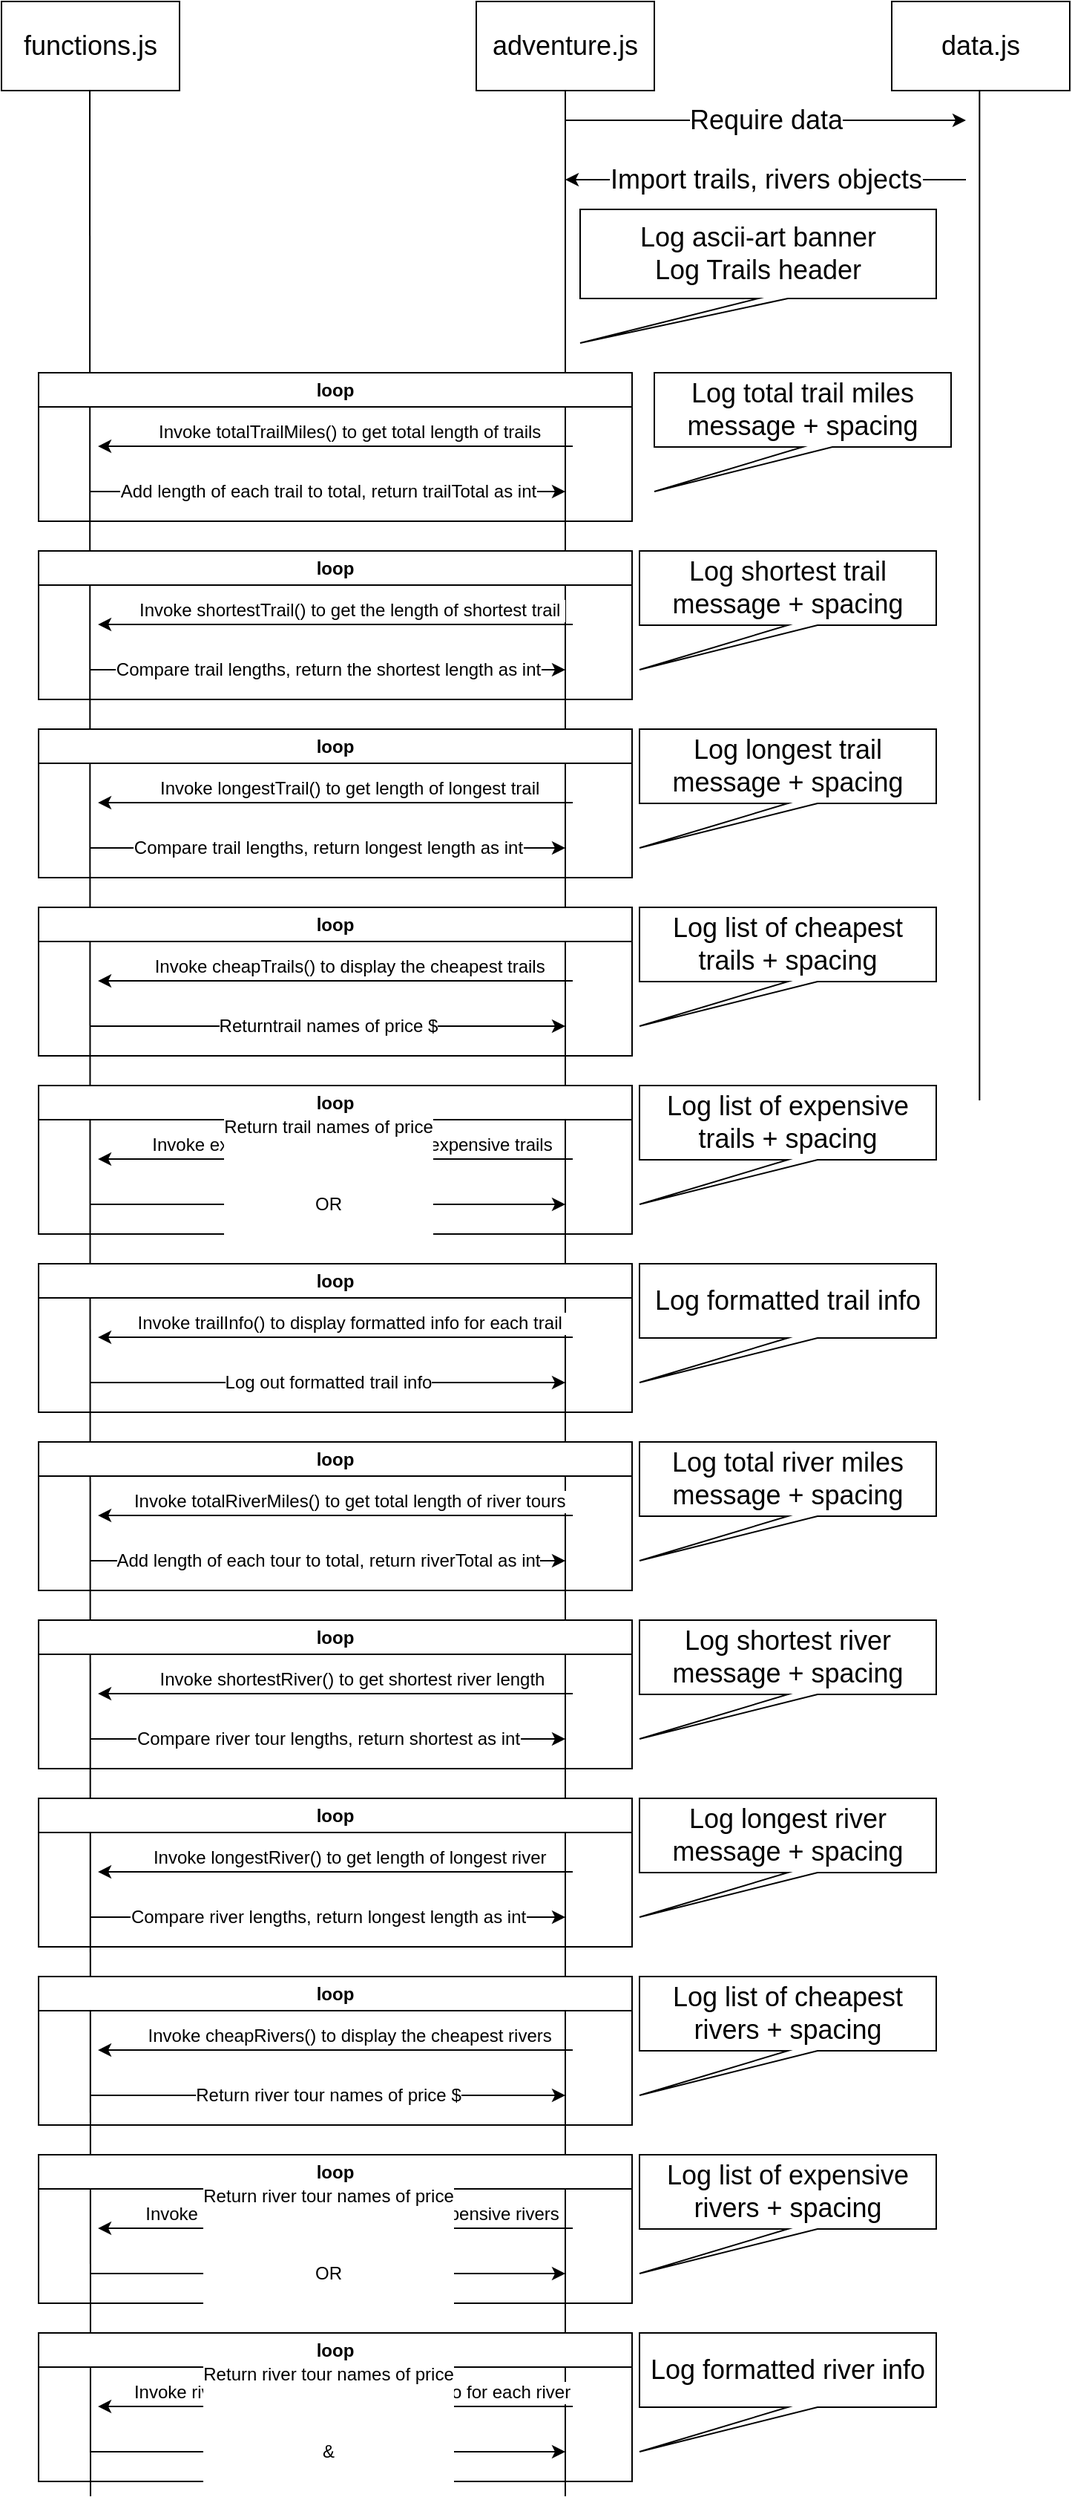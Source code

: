 <mxfile>
    <diagram id="e_EMFUCc4WVAG9ll1iUo" name="Page-1">
        <mxGraphModel dx="339" dy="682" grid="1" gridSize="10" guides="1" tooltips="1" connect="1" arrows="1" fold="1" page="1" pageScale="1" pageWidth="850" pageHeight="2200" math="0" shadow="0">
            <root>
                <mxCell id="0"/>
                <mxCell id="1" parent="0"/>
                <mxCell id="2" value="&lt;font style=&quot;font-size: 18px;&quot;&gt;functions.js&lt;/font&gt;" style="font-size=24;rounded=0;whiteSpace=wrap;html=1;" vertex="1" parent="1">
                    <mxGeometry y="40" width="120" height="60" as="geometry"/>
                </mxCell>
                <mxCell id="4" value="&lt;font style=&quot;font-size: 18px;&quot;&gt;adventure.js&lt;/font&gt;" style="rounded=0;whiteSpace=wrap;html=1;" vertex="1" parent="1">
                    <mxGeometry x="320" y="40" width="120" height="60" as="geometry"/>
                </mxCell>
                <mxCell id="ShV8n1ksoIs3ZVw6RkP9-4" value="&lt;font style=&quot;font-size: 18px;&quot;&gt;data.js&lt;/font&gt;" style="rounded=0;whiteSpace=wrap;html=1;" vertex="1" parent="1">
                    <mxGeometry x="600" y="40" width="120" height="60" as="geometry"/>
                </mxCell>
                <mxCell id="ShV8n1ksoIs3ZVw6RkP9-5" value="" style="endArrow=none;html=1;fontSize=18;entryX=0.5;entryY=1;entryDx=0;entryDy=0;" edge="1" parent="1" target="4">
                    <mxGeometry width="50" height="50" relative="1" as="geometry">
                        <mxPoint x="380" y="1720" as="sourcePoint"/>
                        <mxPoint x="450" y="400" as="targetPoint"/>
                    </mxGeometry>
                </mxCell>
                <mxCell id="ShV8n1ksoIs3ZVw6RkP9-6" value="" style="endArrow=none;html=1;fontSize=18;entryX=0.5;entryY=1;entryDx=0;entryDy=0;" edge="1" parent="1">
                    <mxGeometry width="50" height="50" relative="1" as="geometry">
                        <mxPoint x="60" y="1720" as="sourcePoint"/>
                        <mxPoint x="59.52" y="100" as="targetPoint"/>
                    </mxGeometry>
                </mxCell>
                <mxCell id="ShV8n1ksoIs3ZVw6RkP9-7" value="" style="endArrow=none;html=1;fontSize=18;entryX=0.5;entryY=1;entryDx=0;entryDy=0;" edge="1" parent="1">
                    <mxGeometry width="50" height="50" relative="1" as="geometry">
                        <mxPoint x="659.17" y="780" as="sourcePoint"/>
                        <mxPoint x="659.17" y="100" as="targetPoint"/>
                    </mxGeometry>
                </mxCell>
                <mxCell id="ShV8n1ksoIs3ZVw6RkP9-8" value="Require data" style="endArrow=classic;html=1;fontSize=18;" edge="1" parent="1">
                    <mxGeometry width="50" height="50" relative="1" as="geometry">
                        <mxPoint x="380" y="120" as="sourcePoint"/>
                        <mxPoint x="650" y="120" as="targetPoint"/>
                    </mxGeometry>
                </mxCell>
                <mxCell id="ShV8n1ksoIs3ZVw6RkP9-9" value="Import trails, rivers objects" style="endArrow=classic;html=1;fontSize=18;" edge="1" parent="1">
                    <mxGeometry width="50" height="50" relative="1" as="geometry">
                        <mxPoint x="650" y="160" as="sourcePoint"/>
                        <mxPoint x="380" y="160" as="targetPoint"/>
                    </mxGeometry>
                </mxCell>
                <mxCell id="ShV8n1ksoIs3ZVw6RkP9-10" value="Log ascii-art banner&lt;br&gt;Log Trails header" style="shape=callout;whiteSpace=wrap;html=1;perimeter=calloutPerimeter;fontSize=18;position2=0;" vertex="1" parent="1">
                    <mxGeometry x="390" y="180" width="240" height="90" as="geometry"/>
                </mxCell>
                <mxCell id="ShV8n1ksoIs3ZVw6RkP9-15" value="loop" style="swimlane;whiteSpace=wrap;html=1;fontSize=12;" vertex="1" parent="1">
                    <mxGeometry x="25" y="290" width="400" height="100" as="geometry"/>
                </mxCell>
                <mxCell id="ShV8n1ksoIs3ZVw6RkP9-11" value="" style="endArrow=classic;html=1;fontSize=18;startArrow=none;" edge="1" parent="ShV8n1ksoIs3ZVw6RkP9-15">
                    <mxGeometry width="50" height="50" relative="1" as="geometry">
                        <mxPoint x="360" y="49.52" as="sourcePoint"/>
                        <mxPoint x="40" y="49.52" as="targetPoint"/>
                        <Array as="points">
                            <mxPoint x="270" y="49.52"/>
                        </Array>
                    </mxGeometry>
                </mxCell>
                <mxCell id="ShV8n1ksoIs3ZVw6RkP9-12" value="Invoke totalTrailMiles() to get total length of trails&amp;nbsp;" style="edgeLabel;html=1;align=center;verticalAlign=middle;resizable=0;points=[];fontSize=12;" vertex="1" connectable="0" parent="ShV8n1ksoIs3ZVw6RkP9-11">
                    <mxGeometry x="0.021" y="1" relative="1" as="geometry">
                        <mxPoint x="14" y="-11" as="offset"/>
                    </mxGeometry>
                </mxCell>
                <mxCell id="ShV8n1ksoIs3ZVw6RkP9-18" value="Add length of each trail to total, return trailTotal as int" style="endArrow=classic;html=1;fontSize=12;" edge="1" parent="1">
                    <mxGeometry width="50" height="50" relative="1" as="geometry">
                        <mxPoint x="60" y="370" as="sourcePoint"/>
                        <mxPoint x="380" y="370" as="targetPoint"/>
                    </mxGeometry>
                </mxCell>
                <mxCell id="ShV8n1ksoIs3ZVw6RkP9-19" value="loop" style="swimlane;whiteSpace=wrap;html=1;fontSize=12;" vertex="1" parent="1">
                    <mxGeometry x="25" y="410" width="400" height="100" as="geometry"/>
                </mxCell>
                <mxCell id="ShV8n1ksoIs3ZVw6RkP9-20" value="" style="endArrow=classic;html=1;fontSize=18;startArrow=none;" edge="1" parent="ShV8n1ksoIs3ZVw6RkP9-19">
                    <mxGeometry width="50" height="50" relative="1" as="geometry">
                        <mxPoint x="360" y="49.52" as="sourcePoint"/>
                        <mxPoint x="40" y="49.52" as="targetPoint"/>
                        <Array as="points">
                            <mxPoint x="270" y="49.52"/>
                        </Array>
                    </mxGeometry>
                </mxCell>
                <mxCell id="ShV8n1ksoIs3ZVw6RkP9-21" value="Invoke shortestTrail() to get the length of shortest trail&amp;nbsp;" style="edgeLabel;html=1;align=center;verticalAlign=middle;resizable=0;points=[];fontSize=12;" vertex="1" connectable="0" parent="ShV8n1ksoIs3ZVw6RkP9-20">
                    <mxGeometry x="0.021" y="1" relative="1" as="geometry">
                        <mxPoint x="14" y="-11" as="offset"/>
                    </mxGeometry>
                </mxCell>
                <mxCell id="ShV8n1ksoIs3ZVw6RkP9-22" value="Compare trail lengths, return the shortest length as int" style="endArrow=classic;html=1;fontSize=12;" edge="1" parent="1">
                    <mxGeometry width="50" height="50" relative="1" as="geometry">
                        <mxPoint x="60" y="490" as="sourcePoint"/>
                        <mxPoint x="380" y="490" as="targetPoint"/>
                    </mxGeometry>
                </mxCell>
                <mxCell id="ShV8n1ksoIs3ZVw6RkP9-23" value="loop" style="swimlane;whiteSpace=wrap;html=1;fontSize=12;" vertex="1" parent="1">
                    <mxGeometry x="25" y="530" width="400" height="100" as="geometry"/>
                </mxCell>
                <mxCell id="ShV8n1ksoIs3ZVw6RkP9-24" value="" style="endArrow=classic;html=1;fontSize=18;startArrow=none;" edge="1" parent="ShV8n1ksoIs3ZVw6RkP9-23">
                    <mxGeometry width="50" height="50" relative="1" as="geometry">
                        <mxPoint x="360" y="49.52" as="sourcePoint"/>
                        <mxPoint x="40" y="49.52" as="targetPoint"/>
                        <Array as="points">
                            <mxPoint x="270" y="49.52"/>
                        </Array>
                    </mxGeometry>
                </mxCell>
                <mxCell id="ShV8n1ksoIs3ZVw6RkP9-25" value="Invoke longestTrail() to get length of longest trail&amp;nbsp;" style="edgeLabel;html=1;align=center;verticalAlign=middle;resizable=0;points=[];fontSize=12;" vertex="1" connectable="0" parent="ShV8n1ksoIs3ZVw6RkP9-24">
                    <mxGeometry x="0.021" y="1" relative="1" as="geometry">
                        <mxPoint x="14" y="-11" as="offset"/>
                    </mxGeometry>
                </mxCell>
                <mxCell id="ShV8n1ksoIs3ZVw6RkP9-26" value="Compare trail lengths, return longest length as int" style="endArrow=classic;html=1;fontSize=12;" edge="1" parent="1">
                    <mxGeometry width="50" height="50" relative="1" as="geometry">
                        <mxPoint x="60" y="610" as="sourcePoint"/>
                        <mxPoint x="380" y="610" as="targetPoint"/>
                    </mxGeometry>
                </mxCell>
                <mxCell id="ShV8n1ksoIs3ZVw6RkP9-27" value="loop" style="swimlane;whiteSpace=wrap;html=1;fontSize=12;" vertex="1" parent="1">
                    <mxGeometry x="25" y="1010" width="400" height="100" as="geometry"/>
                </mxCell>
                <mxCell id="ShV8n1ksoIs3ZVw6RkP9-28" value="" style="endArrow=classic;html=1;fontSize=18;startArrow=none;" edge="1" parent="ShV8n1ksoIs3ZVw6RkP9-27">
                    <mxGeometry width="50" height="50" relative="1" as="geometry">
                        <mxPoint x="360" y="49.52" as="sourcePoint"/>
                        <mxPoint x="40" y="49.52" as="targetPoint"/>
                        <Array as="points">
                            <mxPoint x="270" y="49.52"/>
                        </Array>
                    </mxGeometry>
                </mxCell>
                <mxCell id="ShV8n1ksoIs3ZVw6RkP9-29" value="Invoke totalRiverMiles() to get total length of river tours&amp;nbsp;" style="edgeLabel;html=1;align=center;verticalAlign=middle;resizable=0;points=[];fontSize=12;" vertex="1" connectable="0" parent="ShV8n1ksoIs3ZVw6RkP9-28">
                    <mxGeometry x="0.021" y="1" relative="1" as="geometry">
                        <mxPoint x="14" y="-11" as="offset"/>
                    </mxGeometry>
                </mxCell>
                <mxCell id="ShV8n1ksoIs3ZVw6RkP9-30" value="Add length of each tour to total, return riverTotal as int" style="endArrow=classic;html=1;fontSize=12;" edge="1" parent="1">
                    <mxGeometry width="50" height="50" relative="1" as="geometry">
                        <mxPoint x="60" y="1090" as="sourcePoint"/>
                        <mxPoint x="380" y="1090" as="targetPoint"/>
                    </mxGeometry>
                </mxCell>
                <mxCell id="ShV8n1ksoIs3ZVw6RkP9-31" value="loop" style="swimlane;whiteSpace=wrap;html=1;fontSize=12;" vertex="1" parent="1">
                    <mxGeometry x="25" y="1130" width="400" height="100" as="geometry"/>
                </mxCell>
                <mxCell id="ShV8n1ksoIs3ZVw6RkP9-32" value="" style="endArrow=classic;html=1;fontSize=18;startArrow=none;" edge="1" parent="ShV8n1ksoIs3ZVw6RkP9-31">
                    <mxGeometry width="50" height="50" relative="1" as="geometry">
                        <mxPoint x="360" y="49.52" as="sourcePoint"/>
                        <mxPoint x="40" y="49.52" as="targetPoint"/>
                        <Array as="points">
                            <mxPoint x="270" y="49.52"/>
                        </Array>
                    </mxGeometry>
                </mxCell>
                <mxCell id="ShV8n1ksoIs3ZVw6RkP9-33" value="Invoke shortestRiver() to get shortest river length" style="edgeLabel;html=1;align=center;verticalAlign=middle;resizable=0;points=[];fontSize=12;" vertex="1" connectable="0" parent="ShV8n1ksoIs3ZVw6RkP9-32">
                    <mxGeometry x="0.021" y="1" relative="1" as="geometry">
                        <mxPoint x="14" y="-11" as="offset"/>
                    </mxGeometry>
                </mxCell>
                <mxCell id="ShV8n1ksoIs3ZVw6RkP9-34" value="Compare river tour lengths, return shortest as int" style="endArrow=classic;html=1;fontSize=12;" edge="1" parent="1">
                    <mxGeometry width="50" height="50" relative="1" as="geometry">
                        <mxPoint x="60" y="1210" as="sourcePoint"/>
                        <mxPoint x="380" y="1210" as="targetPoint"/>
                    </mxGeometry>
                </mxCell>
                <mxCell id="ShV8n1ksoIs3ZVw6RkP9-39" value="loop" style="swimlane;whiteSpace=wrap;html=1;fontSize=12;" vertex="1" parent="1">
                    <mxGeometry x="25" y="1250" width="400" height="100" as="geometry"/>
                </mxCell>
                <mxCell id="ShV8n1ksoIs3ZVw6RkP9-40" value="" style="endArrow=classic;html=1;fontSize=18;startArrow=none;" edge="1" parent="ShV8n1ksoIs3ZVw6RkP9-39">
                    <mxGeometry width="50" height="50" relative="1" as="geometry">
                        <mxPoint x="360" y="49.52" as="sourcePoint"/>
                        <mxPoint x="40" y="49.52" as="targetPoint"/>
                        <Array as="points">
                            <mxPoint x="270" y="49.52"/>
                        </Array>
                    </mxGeometry>
                </mxCell>
                <mxCell id="ShV8n1ksoIs3ZVw6RkP9-41" value="Invoke longestRiver() to get length of longest river&amp;nbsp;" style="edgeLabel;html=1;align=center;verticalAlign=middle;resizable=0;points=[];fontSize=12;" vertex="1" connectable="0" parent="ShV8n1ksoIs3ZVw6RkP9-40">
                    <mxGeometry x="0.021" y="1" relative="1" as="geometry">
                        <mxPoint x="14" y="-11" as="offset"/>
                    </mxGeometry>
                </mxCell>
                <mxCell id="ShV8n1ksoIs3ZVw6RkP9-42" value="Compare river lengths, return longest length as int" style="endArrow=classic;html=1;fontSize=12;" edge="1" parent="1">
                    <mxGeometry width="50" height="50" relative="1" as="geometry">
                        <mxPoint x="60" y="1330" as="sourcePoint"/>
                        <mxPoint x="380" y="1330" as="targetPoint"/>
                    </mxGeometry>
                </mxCell>
                <mxCell id="ShV8n1ksoIs3ZVw6RkP9-43" value="loop" style="swimlane;whiteSpace=wrap;html=1;fontSize=12;" vertex="1" parent="1">
                    <mxGeometry x="25" y="650" width="400" height="100" as="geometry"/>
                </mxCell>
                <mxCell id="ShV8n1ksoIs3ZVw6RkP9-44" value="" style="endArrow=classic;html=1;fontSize=18;startArrow=none;" edge="1" parent="ShV8n1ksoIs3ZVw6RkP9-43">
                    <mxGeometry width="50" height="50" relative="1" as="geometry">
                        <mxPoint x="360" y="49.52" as="sourcePoint"/>
                        <mxPoint x="40" y="49.52" as="targetPoint"/>
                        <Array as="points">
                            <mxPoint x="270" y="49.52"/>
                        </Array>
                    </mxGeometry>
                </mxCell>
                <mxCell id="ShV8n1ksoIs3ZVw6RkP9-45" value="Invoke cheapTrails() to display the cheapest trails&amp;nbsp;" style="edgeLabel;html=1;align=center;verticalAlign=middle;resizable=0;points=[];fontSize=12;" vertex="1" connectable="0" parent="ShV8n1ksoIs3ZVw6RkP9-44">
                    <mxGeometry x="0.021" y="1" relative="1" as="geometry">
                        <mxPoint x="14" y="-11" as="offset"/>
                    </mxGeometry>
                </mxCell>
                <mxCell id="ShV8n1ksoIs3ZVw6RkP9-46" value="Returntrail names of price $" style="endArrow=classic;html=1;fontSize=12;" edge="1" parent="1">
                    <mxGeometry width="50" height="50" relative="1" as="geometry">
                        <mxPoint x="60" y="730" as="sourcePoint"/>
                        <mxPoint x="380" y="730" as="targetPoint"/>
                        <mxPoint as="offset"/>
                    </mxGeometry>
                </mxCell>
                <mxCell id="ShV8n1ksoIs3ZVw6RkP9-47" value="loop" style="swimlane;whiteSpace=wrap;html=1;fontSize=12;" vertex="1" parent="1">
                    <mxGeometry x="25" y="770" width="400" height="100" as="geometry"/>
                </mxCell>
                <mxCell id="ShV8n1ksoIs3ZVw6RkP9-48" value="" style="endArrow=classic;html=1;fontSize=18;startArrow=none;" edge="1" parent="ShV8n1ksoIs3ZVw6RkP9-47">
                    <mxGeometry width="50" height="50" relative="1" as="geometry">
                        <mxPoint x="360" y="49.52" as="sourcePoint"/>
                        <mxPoint x="40" y="49.52" as="targetPoint"/>
                        <Array as="points">
                            <mxPoint x="270" y="49.52"/>
                        </Array>
                    </mxGeometry>
                </mxCell>
                <mxCell id="ShV8n1ksoIs3ZVw6RkP9-49" value="Invoke expensiveTrails() to display expensive trails" style="edgeLabel;html=1;align=center;verticalAlign=middle;resizable=0;points=[];fontSize=12;" vertex="1" connectable="0" parent="ShV8n1ksoIs3ZVw6RkP9-48">
                    <mxGeometry x="0.021" y="1" relative="1" as="geometry">
                        <mxPoint x="14" y="-11" as="offset"/>
                    </mxGeometry>
                </mxCell>
                <mxCell id="ShV8n1ksoIs3ZVw6RkP9-50" value="Return trail names of price $$$$ OR $$$$$" style="endArrow=classic;html=1;fontSize=12;" edge="1" parent="1">
                    <mxGeometry width="50" height="50" relative="1" as="geometry">
                        <mxPoint x="60" y="850" as="sourcePoint"/>
                        <mxPoint x="380" y="850" as="targetPoint"/>
                    </mxGeometry>
                </mxCell>
                <mxCell id="ShV8n1ksoIs3ZVw6RkP9-51" value="loop" style="swimlane;whiteSpace=wrap;html=1;fontSize=12;" vertex="1" parent="1">
                    <mxGeometry x="25" y="1370" width="400" height="100" as="geometry"/>
                </mxCell>
                <mxCell id="ShV8n1ksoIs3ZVw6RkP9-52" value="" style="endArrow=classic;html=1;fontSize=18;startArrow=none;" edge="1" parent="ShV8n1ksoIs3ZVw6RkP9-51">
                    <mxGeometry width="50" height="50" relative="1" as="geometry">
                        <mxPoint x="360" y="49.52" as="sourcePoint"/>
                        <mxPoint x="40" y="49.52" as="targetPoint"/>
                        <Array as="points">
                            <mxPoint x="270" y="49.52"/>
                        </Array>
                    </mxGeometry>
                </mxCell>
                <mxCell id="ShV8n1ksoIs3ZVw6RkP9-53" value="Invoke cheapRivers() to display the cheapest rivers&amp;nbsp;" style="edgeLabel;html=1;align=center;verticalAlign=middle;resizable=0;points=[];fontSize=12;" vertex="1" connectable="0" parent="ShV8n1ksoIs3ZVw6RkP9-52">
                    <mxGeometry x="0.021" y="1" relative="1" as="geometry">
                        <mxPoint x="14" y="-11" as="offset"/>
                    </mxGeometry>
                </mxCell>
                <mxCell id="ShV8n1ksoIs3ZVw6RkP9-54" value="Return river tour names of price $" style="endArrow=classic;html=1;fontSize=12;" edge="1" parent="1">
                    <mxGeometry width="50" height="50" relative="1" as="geometry">
                        <mxPoint x="60" y="1450" as="sourcePoint"/>
                        <mxPoint x="380" y="1450" as="targetPoint"/>
                    </mxGeometry>
                </mxCell>
                <mxCell id="ShV8n1ksoIs3ZVw6RkP9-55" value="loop" style="swimlane;whiteSpace=wrap;html=1;fontSize=12;" vertex="1" parent="1">
                    <mxGeometry x="25" y="1490" width="400" height="100" as="geometry"/>
                </mxCell>
                <mxCell id="ShV8n1ksoIs3ZVw6RkP9-56" value="" style="endArrow=classic;html=1;fontSize=18;startArrow=none;" edge="1" parent="ShV8n1ksoIs3ZVw6RkP9-55">
                    <mxGeometry width="50" height="50" relative="1" as="geometry">
                        <mxPoint x="360" y="49.52" as="sourcePoint"/>
                        <mxPoint x="40" y="49.52" as="targetPoint"/>
                        <Array as="points">
                            <mxPoint x="270" y="49.52"/>
                        </Array>
                    </mxGeometry>
                </mxCell>
                <mxCell id="ShV8n1ksoIs3ZVw6RkP9-57" value="Invoke expensiveRivers() to display expensive rivers" style="edgeLabel;html=1;align=center;verticalAlign=middle;resizable=0;points=[];fontSize=12;" vertex="1" connectable="0" parent="ShV8n1ksoIs3ZVw6RkP9-56">
                    <mxGeometry x="0.021" y="1" relative="1" as="geometry">
                        <mxPoint x="14" y="-11" as="offset"/>
                    </mxGeometry>
                </mxCell>
                <mxCell id="ShV8n1ksoIs3ZVw6RkP9-58" value="Return river tour names of price $$$$ OR $$$$$" style="endArrow=classic;html=1;fontSize=12;" edge="1" parent="1">
                    <mxGeometry width="50" height="50" relative="1" as="geometry">
                        <mxPoint x="60" y="1570" as="sourcePoint"/>
                        <mxPoint x="380" y="1570" as="targetPoint"/>
                    </mxGeometry>
                </mxCell>
                <mxCell id="ShV8n1ksoIs3ZVw6RkP9-59" value="loop" style="swimlane;whiteSpace=wrap;html=1;fontSize=12;" vertex="1" parent="1">
                    <mxGeometry x="25" y="890" width="400" height="100" as="geometry"/>
                </mxCell>
                <mxCell id="ShV8n1ksoIs3ZVw6RkP9-60" value="" style="endArrow=classic;html=1;fontSize=18;startArrow=none;" edge="1" parent="ShV8n1ksoIs3ZVw6RkP9-59">
                    <mxGeometry width="50" height="50" relative="1" as="geometry">
                        <mxPoint x="360" y="49.52" as="sourcePoint"/>
                        <mxPoint x="40" y="49.52" as="targetPoint"/>
                        <Array as="points">
                            <mxPoint x="270" y="49.52"/>
                        </Array>
                    </mxGeometry>
                </mxCell>
                <mxCell id="ShV8n1ksoIs3ZVw6RkP9-61" value="Invoke trailInfo() to display formatted info for each trail&amp;nbsp;" style="edgeLabel;html=1;align=center;verticalAlign=middle;resizable=0;points=[];fontSize=12;" vertex="1" connectable="0" parent="ShV8n1ksoIs3ZVw6RkP9-60">
                    <mxGeometry x="0.021" y="1" relative="1" as="geometry">
                        <mxPoint x="14" y="-11" as="offset"/>
                    </mxGeometry>
                </mxCell>
                <mxCell id="ShV8n1ksoIs3ZVw6RkP9-62" value="Log out formatted trail info" style="endArrow=classic;html=1;fontSize=12;" edge="1" parent="1">
                    <mxGeometry width="50" height="50" relative="1" as="geometry">
                        <mxPoint x="60" y="970" as="sourcePoint"/>
                        <mxPoint x="380" y="970" as="targetPoint"/>
                    </mxGeometry>
                </mxCell>
                <mxCell id="ShV8n1ksoIs3ZVw6RkP9-63" value="loop" style="swimlane;whiteSpace=wrap;html=1;fontSize=12;" vertex="1" parent="1">
                    <mxGeometry x="25" y="1610" width="400" height="100" as="geometry"/>
                </mxCell>
                <mxCell id="ShV8n1ksoIs3ZVw6RkP9-64" value="" style="endArrow=classic;html=1;fontSize=18;startArrow=none;" edge="1" parent="ShV8n1ksoIs3ZVw6RkP9-63">
                    <mxGeometry width="50" height="50" relative="1" as="geometry">
                        <mxPoint x="360" y="49.52" as="sourcePoint"/>
                        <mxPoint x="40" y="49.52" as="targetPoint"/>
                        <Array as="points">
                            <mxPoint x="270" y="49.52"/>
                        </Array>
                    </mxGeometry>
                </mxCell>
                <mxCell id="ShV8n1ksoIs3ZVw6RkP9-65" value="Invoke riverInfo() to display formatted info for each river" style="edgeLabel;html=1;align=center;verticalAlign=middle;resizable=0;points=[];fontSize=12;" vertex="1" connectable="0" parent="ShV8n1ksoIs3ZVw6RkP9-64">
                    <mxGeometry x="0.021" y="1" relative="1" as="geometry">
                        <mxPoint x="14" y="-11" as="offset"/>
                    </mxGeometry>
                </mxCell>
                <mxCell id="ShV8n1ksoIs3ZVw6RkP9-66" value="Return river tour names of price $$$$ &amp;amp; $$$$$" style="endArrow=classic;html=1;fontSize=12;" edge="1" parent="1">
                    <mxGeometry width="50" height="50" relative="1" as="geometry">
                        <mxPoint x="60" y="1690" as="sourcePoint"/>
                        <mxPoint x="380" y="1690" as="targetPoint"/>
                    </mxGeometry>
                </mxCell>
                <mxCell id="ShV8n1ksoIs3ZVw6RkP9-67" value="&lt;font style=&quot;font-size: 18px;&quot;&gt;Log total trail miles message + spacing&lt;/font&gt;" style="shape=callout;whiteSpace=wrap;html=1;perimeter=calloutPerimeter;fontSize=12;position2=0;" vertex="1" parent="1">
                    <mxGeometry x="440" y="290" width="200" height="80" as="geometry"/>
                </mxCell>
                <mxCell id="ShV8n1ksoIs3ZVw6RkP9-68" value="&lt;font style=&quot;font-size: 18px;&quot;&gt;Log shortest trail message + spacing&lt;/font&gt;" style="shape=callout;whiteSpace=wrap;html=1;perimeter=calloutPerimeter;fontSize=12;position2=0;" vertex="1" parent="1">
                    <mxGeometry x="430" y="410" width="200" height="80" as="geometry"/>
                </mxCell>
                <mxCell id="ShV8n1ksoIs3ZVw6RkP9-69" value="&lt;font style=&quot;font-size: 18px;&quot;&gt;Log longest trail message + spacing&lt;/font&gt;" style="shape=callout;whiteSpace=wrap;html=1;perimeter=calloutPerimeter;fontSize=12;position2=0;" vertex="1" parent="1">
                    <mxGeometry x="430" y="530" width="200" height="80" as="geometry"/>
                </mxCell>
                <mxCell id="ShV8n1ksoIs3ZVw6RkP9-70" value="&lt;font style=&quot;font-size: 18px;&quot;&gt;Log total river miles message + spacing&lt;/font&gt;" style="shape=callout;whiteSpace=wrap;html=1;perimeter=calloutPerimeter;fontSize=12;position2=0;" vertex="1" parent="1">
                    <mxGeometry x="430" y="1010" width="200" height="80" as="geometry"/>
                </mxCell>
                <mxCell id="ShV8n1ksoIs3ZVw6RkP9-71" value="&lt;font style=&quot;font-size: 18px;&quot;&gt;Log shortest river message + spacing&lt;/font&gt;" style="shape=callout;whiteSpace=wrap;html=1;perimeter=calloutPerimeter;fontSize=12;position2=0;" vertex="1" parent="1">
                    <mxGeometry x="430" y="1130" width="200" height="80" as="geometry"/>
                </mxCell>
                <mxCell id="ShV8n1ksoIs3ZVw6RkP9-72" value="&lt;font style=&quot;font-size: 18px;&quot;&gt;Log longest river message + spacing&lt;/font&gt;" style="shape=callout;whiteSpace=wrap;html=1;perimeter=calloutPerimeter;fontSize=12;position2=0;" vertex="1" parent="1">
                    <mxGeometry x="430" y="1250" width="200" height="80" as="geometry"/>
                </mxCell>
                <mxCell id="ShV8n1ksoIs3ZVw6RkP9-73" value="&lt;font style=&quot;font-size: 18px;&quot;&gt;Log list of cheapest trails + spacing&lt;/font&gt;" style="shape=callout;whiteSpace=wrap;html=1;perimeter=calloutPerimeter;fontSize=12;position2=0;" vertex="1" parent="1">
                    <mxGeometry x="430" y="650" width="200" height="80" as="geometry"/>
                </mxCell>
                <mxCell id="ShV8n1ksoIs3ZVw6RkP9-74" value="&lt;font style=&quot;font-size: 18px;&quot;&gt;Log list of expensive trails + spacing&lt;/font&gt;" style="shape=callout;whiteSpace=wrap;html=1;perimeter=calloutPerimeter;fontSize=12;position2=0;" vertex="1" parent="1">
                    <mxGeometry x="430" y="770" width="200" height="80" as="geometry"/>
                </mxCell>
                <mxCell id="ShV8n1ksoIs3ZVw6RkP9-75" value="&lt;font style=&quot;font-size: 18px;&quot;&gt;Log list of cheapest rivers + spacing&lt;/font&gt;" style="shape=callout;whiteSpace=wrap;html=1;perimeter=calloutPerimeter;fontSize=12;position2=0;" vertex="1" parent="1">
                    <mxGeometry x="430" y="1370" width="200" height="80" as="geometry"/>
                </mxCell>
                <mxCell id="ShV8n1ksoIs3ZVw6RkP9-76" value="&lt;font style=&quot;font-size: 18px;&quot;&gt;Log list of expensive rivers + spacing&lt;/font&gt;" style="shape=callout;whiteSpace=wrap;html=1;perimeter=calloutPerimeter;fontSize=12;position2=0;" vertex="1" parent="1">
                    <mxGeometry x="430" y="1490" width="200" height="80" as="geometry"/>
                </mxCell>
                <mxCell id="ShV8n1ksoIs3ZVw6RkP9-77" value="&lt;font style=&quot;font-size: 18px;&quot;&gt;Log formatted trail info&lt;/font&gt;" style="shape=callout;whiteSpace=wrap;html=1;perimeter=calloutPerimeter;fontSize=12;position2=0;" vertex="1" parent="1">
                    <mxGeometry x="430" y="890" width="200" height="80" as="geometry"/>
                </mxCell>
                <mxCell id="ShV8n1ksoIs3ZVw6RkP9-78" value="&lt;font style=&quot;font-size: 18px;&quot;&gt;Log formatted river info&lt;/font&gt;" style="shape=callout;whiteSpace=wrap;html=1;perimeter=calloutPerimeter;fontSize=12;position2=0;" vertex="1" parent="1">
                    <mxGeometry x="430" y="1610" width="200" height="80" as="geometry"/>
                </mxCell>
            </root>
        </mxGraphModel>
    </diagram>
</mxfile>